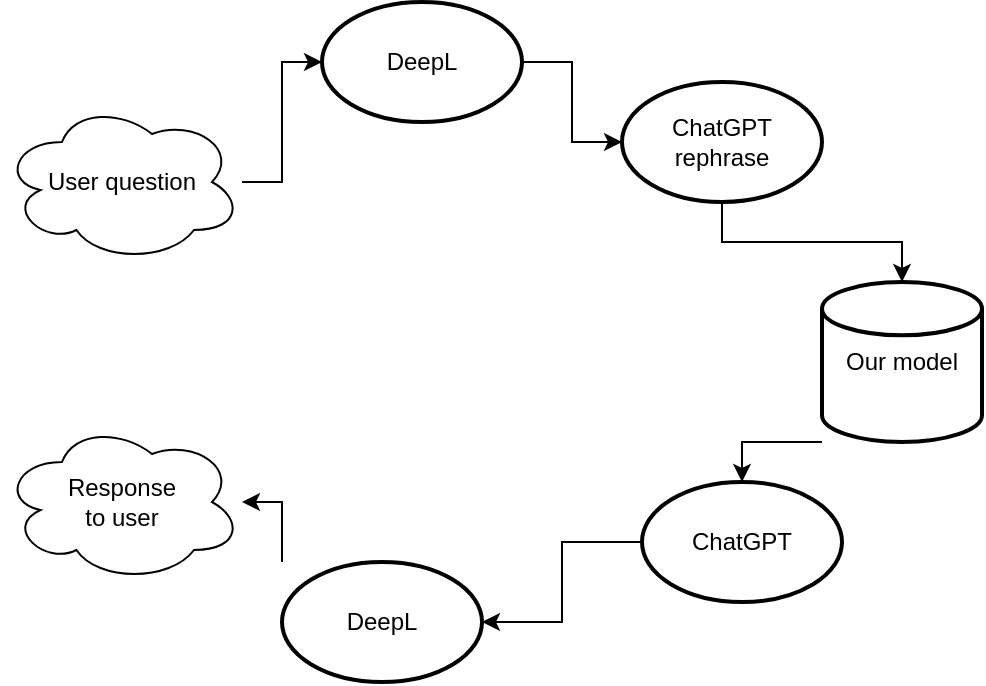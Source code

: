 <mxfile version="20.8.23" type="device"><diagram name="1 oldal" id="Ohxq3qJWbJ7yMJc5Tl2X"><mxGraphModel dx="819" dy="447" grid="1" gridSize="10" guides="1" tooltips="1" connect="1" arrows="1" fold="1" page="1" pageScale="1" pageWidth="827" pageHeight="1169" math="0" shadow="0"><root><mxCell id="0"/><mxCell id="1" parent="0"/><mxCell id="ta8d4YcqHAy7sC6LB-26-12" style="edgeStyle=orthogonalEdgeStyle;rounded=0;orthogonalLoop=1;jettySize=auto;html=1;" edge="1" parent="1" source="ta8d4YcqHAy7sC6LB-26-1" target="ta8d4YcqHAy7sC6LB-26-8"><mxGeometry relative="1" as="geometry"/></mxCell><mxCell id="ta8d4YcqHAy7sC6LB-26-1" value="ChatGPT" style="strokeWidth=2;html=1;shape=mxgraph.flowchart.start_1;whiteSpace=wrap;" vertex="1" parent="1"><mxGeometry x="450" y="410" width="100" height="60" as="geometry"/></mxCell><mxCell id="ta8d4YcqHAy7sC6LB-26-7" style="edgeStyle=orthogonalEdgeStyle;rounded=0;orthogonalLoop=1;jettySize=auto;html=1;" edge="1" parent="1" source="ta8d4YcqHAy7sC6LB-26-2" target="ta8d4YcqHAy7sC6LB-26-3"><mxGeometry relative="1" as="geometry"/></mxCell><mxCell id="ta8d4YcqHAy7sC6LB-26-2" value="DeepL" style="strokeWidth=2;html=1;shape=mxgraph.flowchart.start_1;whiteSpace=wrap;" vertex="1" parent="1"><mxGeometry x="290" y="170" width="100" height="60" as="geometry"/></mxCell><mxCell id="ta8d4YcqHAy7sC6LB-26-10" style="edgeStyle=orthogonalEdgeStyle;rounded=0;orthogonalLoop=1;jettySize=auto;html=1;" edge="1" parent="1" source="ta8d4YcqHAy7sC6LB-26-3" target="ta8d4YcqHAy7sC6LB-26-4"><mxGeometry relative="1" as="geometry"/></mxCell><mxCell id="ta8d4YcqHAy7sC6LB-26-3" value="ChatGPT rephrase" style="strokeWidth=2;html=1;shape=mxgraph.flowchart.start_1;whiteSpace=wrap;" vertex="1" parent="1"><mxGeometry x="440" y="210" width="100" height="60" as="geometry"/></mxCell><mxCell id="ta8d4YcqHAy7sC6LB-26-11" style="edgeStyle=orthogonalEdgeStyle;rounded=0;orthogonalLoop=1;jettySize=auto;html=1;" edge="1" parent="1" source="ta8d4YcqHAy7sC6LB-26-4" target="ta8d4YcqHAy7sC6LB-26-1"><mxGeometry relative="1" as="geometry"><Array as="points"><mxPoint x="500" y="390"/></Array></mxGeometry></mxCell><mxCell id="ta8d4YcqHAy7sC6LB-26-4" value="Our model" style="strokeWidth=2;html=1;shape=mxgraph.flowchart.database;whiteSpace=wrap;" vertex="1" parent="1"><mxGeometry x="540" y="310" width="80" height="80" as="geometry"/></mxCell><mxCell id="ta8d4YcqHAy7sC6LB-26-6" style="edgeStyle=orthogonalEdgeStyle;rounded=0;orthogonalLoop=1;jettySize=auto;html=1;" edge="1" parent="1" source="ta8d4YcqHAy7sC6LB-26-5" target="ta8d4YcqHAy7sC6LB-26-2"><mxGeometry relative="1" as="geometry"/></mxCell><mxCell id="ta8d4YcqHAy7sC6LB-26-5" value="User question" style="ellipse;shape=cloud;whiteSpace=wrap;html=1;" vertex="1" parent="1"><mxGeometry x="130" y="220" width="120" height="80" as="geometry"/></mxCell><mxCell id="ta8d4YcqHAy7sC6LB-26-14" style="edgeStyle=orthogonalEdgeStyle;rounded=0;orthogonalLoop=1;jettySize=auto;html=1;" edge="1" parent="1" source="ta8d4YcqHAy7sC6LB-26-8" target="ta8d4YcqHAy7sC6LB-26-9"><mxGeometry relative="1" as="geometry"><Array as="points"><mxPoint x="270" y="420"/></Array></mxGeometry></mxCell><mxCell id="ta8d4YcqHAy7sC6LB-26-8" value="DeepL" style="strokeWidth=2;html=1;shape=mxgraph.flowchart.start_1;whiteSpace=wrap;" vertex="1" parent="1"><mxGeometry x="270" y="450" width="100" height="60" as="geometry"/></mxCell><mxCell id="ta8d4YcqHAy7sC6LB-26-9" value="Response &lt;br&gt;to user" style="ellipse;shape=cloud;whiteSpace=wrap;html=1;" vertex="1" parent="1"><mxGeometry x="130" y="380" width="120" height="80" as="geometry"/></mxCell></root></mxGraphModel></diagram></mxfile>